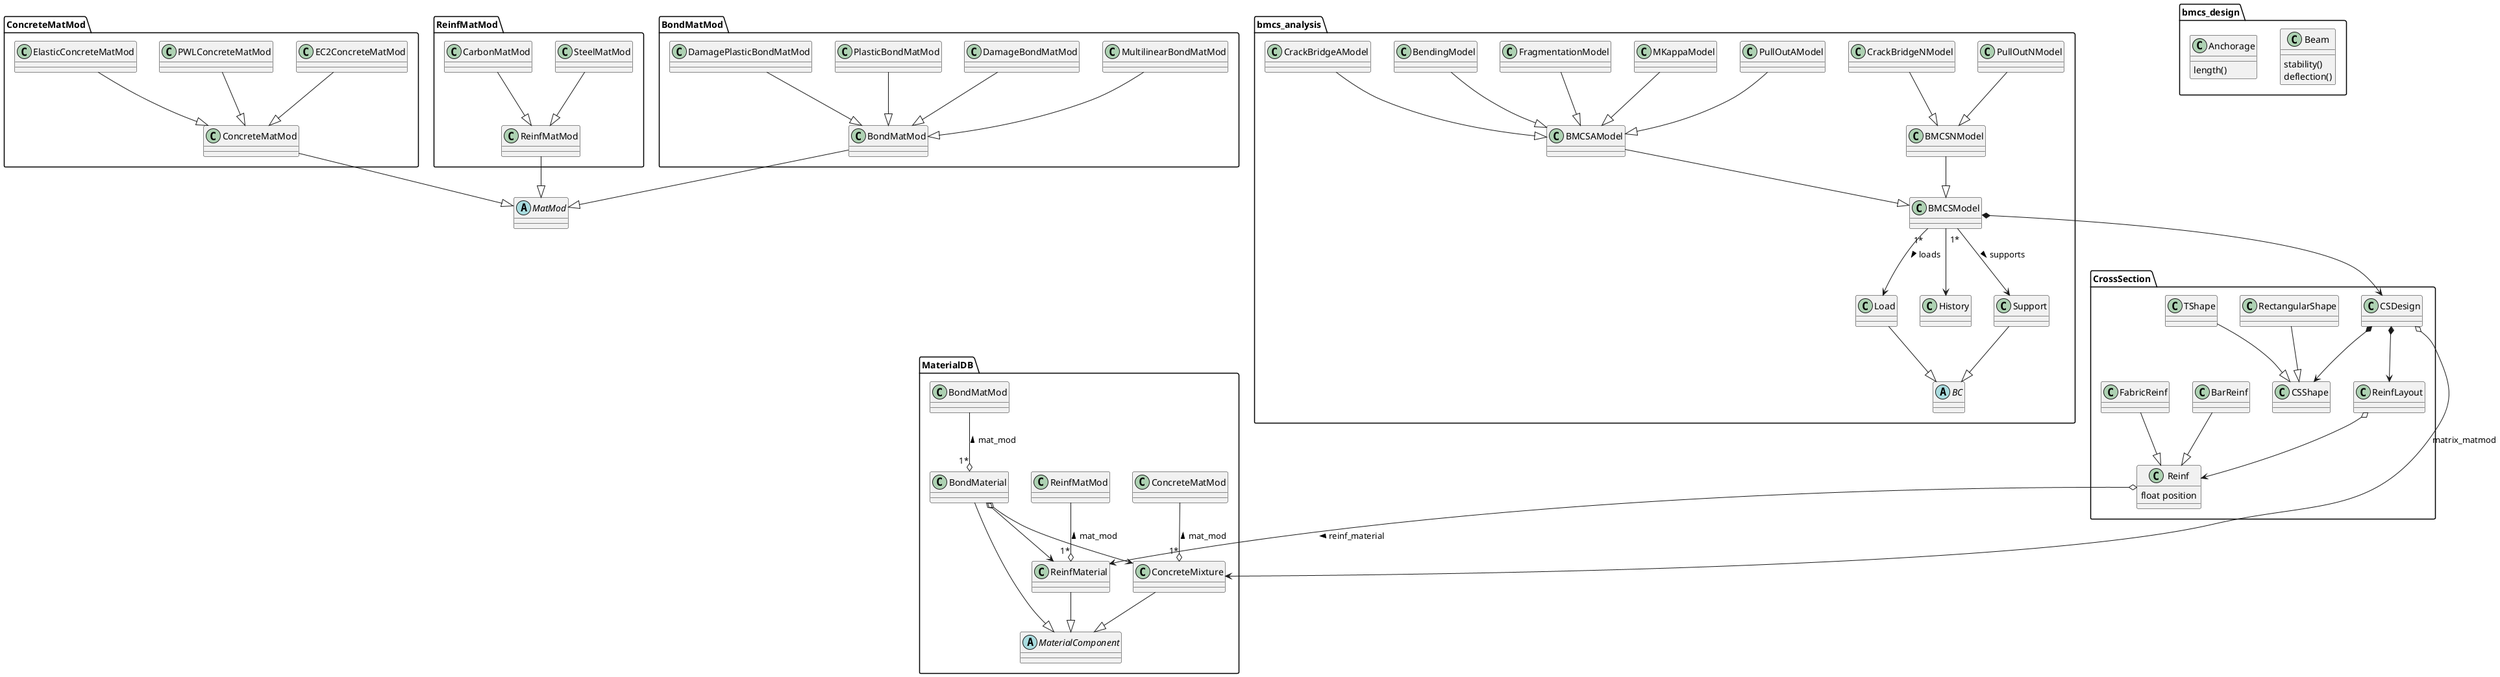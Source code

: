 @startuml
'https://plantuml.com/sequence-diagram


abstract class MatMod

package ConcreteMatMod{
class ConcreteMatMod
ConcreteMatMod --|> MatMod
ElasticConcreteMatMod --|> ConcreteMatMod
EC2ConcreteMatMod --|> ConcreteMatMod
PWLConcreteMatMod --|> ConcreteMatMod
}
package ReinfMatMod{
class ReinfMatMod
ReinfMatMod --|> MatMod
SteelMatMod --|> ReinfMatMod
CarbonMatMod --|> ReinfMatMod
}

package BondMatMod{
class BondMatMod
BondMatMod --|> MatMod
MultilinearBondMatMod --|> BondMatMod
DamageBondMatMod --|> BondMatMod
PlasticBondMatMod --|> BondMatMod
DamagePlasticBondMatMod --|> BondMatMod
}

package MaterialDB{
abstract class MaterialComponent

class ReinfMaterial

class ConcreteMixture
ConcreteMixture --|> MaterialComponent
ConcreteMatMod --o "1*" ConcreteMixture : < mat_mod

class ReinfMaterial
ReinfMaterial --|> MaterialComponent
ReinfMatMod --o "1*" ReinfMaterial : < mat_mod

class BondMaterial
BondMaterial --|> MaterialComponent
BondMaterial o--> ReinfMaterial
BondMaterial o--> ConcreteMixture

BondMatMod --o "1*" BondMaterial : < mat_mod
}

package CrossSection{
class CSDesign{
}

class CSShape{
}

class RectangularShape{
}

class TShape{
}

RectangularShape --|> CSShape
TShape --|> CSShape

class ReinfLayout{

}

ReinfLayout o--> Reinf

class Reinf{
 float position
}
class BarReinf{
}
class FabricReinf{
}

BarReinf --|> Reinf
FabricReinf --|> Reinf

CSDesign *--> CSShape
CSDesign *--> ReinfLayout

Reinf o--> ReinfMaterial: reinf_material >

CSDesign o--> ConcreteMixture : matrix_matmod
}

package bmcs_analysis{

class History{
}

class BMCSModel{
}

BMCSModel --> History

BMCSModel "1*" --> Load : loads >
BMCSModel "1*" --> Support : supports >

BMCSModel *--> CSDesign
abstract class BC{
}
class Support{
}
class Load{
}
Support --|> BC
Load --|> BC

class BMCSNModel{
}

class BMCSAModel{
}

BMCSNModel --|> BMCSModel
BMCSAModel --|> BMCSModel

class PullOutNModel
class PullOutAModel
class MKappaModel
class FragmentationModel
class BendingModel

PullOutNModel --|> BMCSNModel
PullOutAModel --|> BMCSAModel
CrackBridgeNModel --|> BMCSNModel
CrackBridgeAModel --|> BMCSAModel
MKappaModel --|> BMCSAModel
FragmentationModel --|> BMCSAModel
BendingModel --|> BMCSAModel
}

package bmcs_design{
class Beam{
    stability()
    deflection()
}
class Anchorage{
    length()
    }
}

@enduml